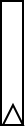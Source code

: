 <mxfile version="26.2.4">
  <diagram name="Page-1" id="StYZJcCEQKMgn_R7Sx6w">
    <mxGraphModel dx="2068" dy="1111" grid="1" gridSize="10" guides="1" tooltips="1" connect="1" arrows="1" fold="1" page="1" pageScale="1" pageWidth="850" pageHeight="1100" math="0" shadow="0">
      <root>
        <mxCell id="0" />
        <mxCell id="1" parent="0" />
        <mxCell id="QFMOEgFZAVhb_OsHRTg_-1" value="" style="rounded=0;whiteSpace=wrap;html=1;rotation=90;" vertex="1" parent="1">
          <mxGeometry x="420" y="540" width="62" height="11" as="geometry" />
        </mxCell>
        <mxCell id="QFMOEgFZAVhb_OsHRTg_-2" value="" style="triangle;whiteSpace=wrap;html=1;rotation=-90;" vertex="1" parent="1">
          <mxGeometry x="446.5" y="566.5" width="10" height="10" as="geometry" />
        </mxCell>
      </root>
    </mxGraphModel>
  </diagram>
</mxfile>
